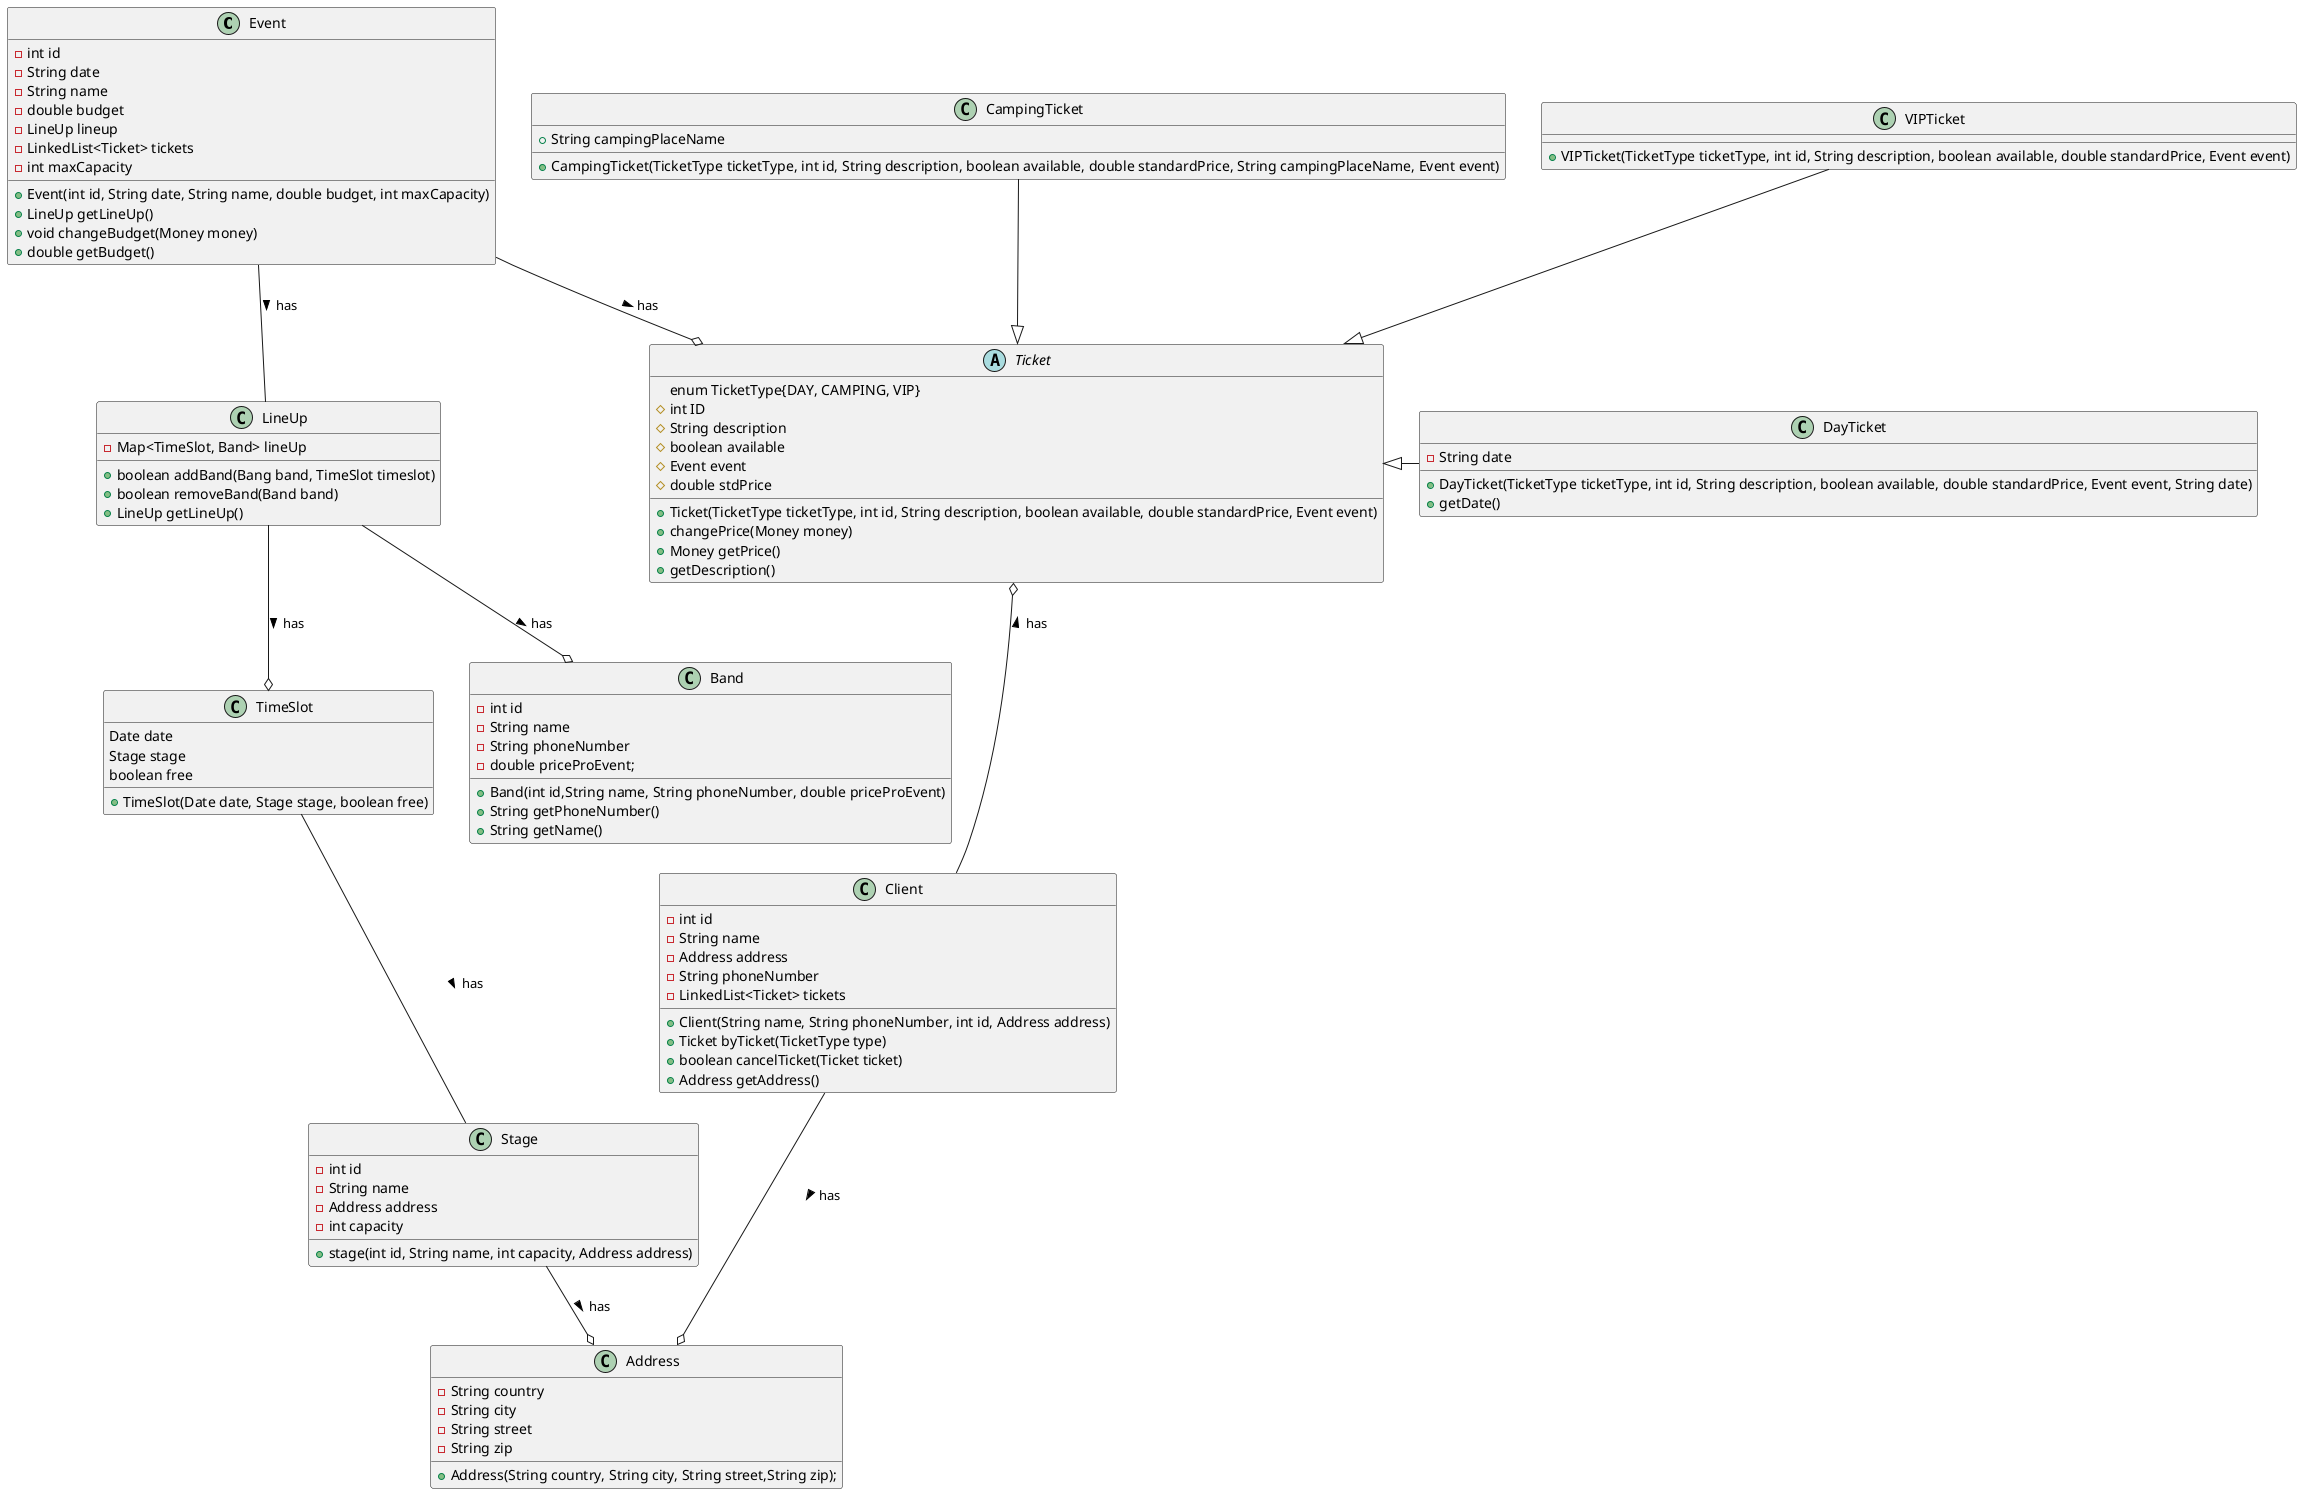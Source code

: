 @startuml
Event --o Ticket : > has
Event -- LineUp : > has
Ticket o-- Client : < has
CampingTicket --|> Ticket
VIPTicket --|> Ticket
DayTicket -left-|> Ticket
Stage --o Address : > has
Client --o Address : > has
TimeSlot -- Stage : > has
LineUp --o TimeSlot : > has
LineUp --o Band : > has

class Client{
-int id
-String name
-Address address
-String phoneNumber
-LinkedList<Ticket> tickets
+Client(String name, String phoneNumber, int id, Address address)
+Ticket byTicket(TicketType type)
+boolean cancelTicket(Ticket ticket)
+Address getAddress()
}

abstract class Ticket{
enum TicketType{DAY, CAMPING, VIP}
#int ID
#String description
#boolean available
#Event event
#double stdPrice
+Ticket(TicketType ticketType, int id, String description, boolean available, double standardPrice, Event event)
+changePrice(Money money)
+Money getPrice()
+getDescription()
}

class Event{
-int id
-String date
-String name
-double budget
-LineUp lineup
-LinkedList<Ticket> tickets
-int maxCapacity
+Event(int id, String date, String name, double budget, int maxCapacity)
+LineUp getLineUp()
+void changeBudget(Money money)
+double getBudget()
}

class Band{
-int id
-String name
-String phoneNumber
-double priceProEvent;
+Band(int id,String name, String phoneNumber, double priceProEvent)
+String getPhoneNumber()
+String getName()
}

class Stage{
-int id
-String name
-Address address
-int capacity
+stage(int id, String name, int capacity, Address address)
}

class Address{
-String country
-String city
-String street
-String zip
+Address(String country, String city, String street,String zip);
}

class DayTicket{
-String date
+DayTicket(TicketType ticketType, int id, String description, boolean available, double standardPrice, Event event, String date)
+getDate()
}

class CampingTicket{
+String campingPlaceName
+CampingTicket(TicketType ticketType, int id, String description, boolean available, double standardPrice, String campingPlaceName, Event event)
}

class VIPTicket{
+VIPTicket(TicketType ticketType, int id, String description, boolean available, double standardPrice, Event event)
}

class LineUp{
-Map<TimeSlot, Band> lineUp
+boolean addBand(Bang band, TimeSlot timeslot)
+boolean removeBand(Band band)
+LineUp getLineUp()
}

class TimeSlot{
Date date
Stage stage
boolean free
+TimeSlot(Date date, Stage stage, boolean free)
}

@enduml